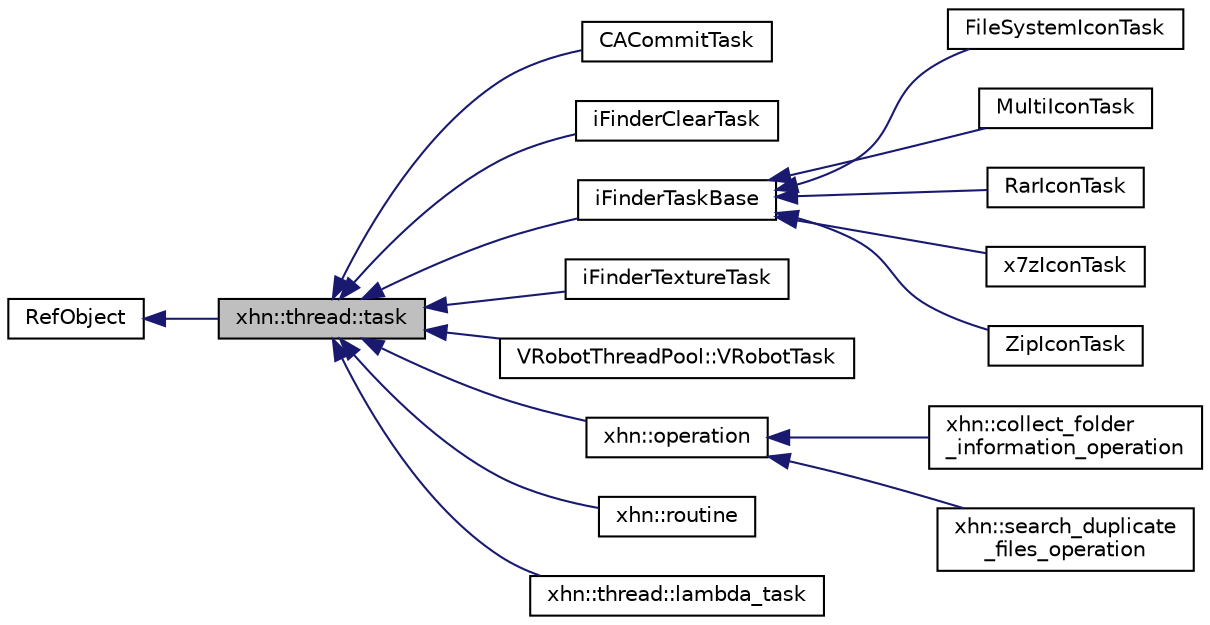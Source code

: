 digraph "xhn::thread::task"
{
  edge [fontname="Helvetica",fontsize="10",labelfontname="Helvetica",labelfontsize="10"];
  node [fontname="Helvetica",fontsize="10",shape=record];
  rankdir="LR";
  Node1 [label="xhn::thread::task",height=0.2,width=0.4,color="black", fillcolor="grey75", style="filled", fontcolor="black"];
  Node2 -> Node1 [dir="back",color="midnightblue",fontsize="10",style="solid",fontname="Helvetica"];
  Node2 [label="RefObject",height=0.2,width=0.4,color="black", fillcolor="white", style="filled",URL="$class_ref_object.html"];
  Node1 -> Node3 [dir="back",color="midnightblue",fontsize="10",style="solid",fontname="Helvetica"];
  Node3 [label="CACommitTask",height=0.2,width=0.4,color="black", fillcolor="white", style="filled",URL="$class_c_a_commit_task.html"];
  Node1 -> Node4 [dir="back",color="midnightblue",fontsize="10",style="solid",fontname="Helvetica"];
  Node4 [label="iFinderClearTask",height=0.2,width=0.4,color="black", fillcolor="white", style="filled",URL="$classi_finder_clear_task.html"];
  Node1 -> Node5 [dir="back",color="midnightblue",fontsize="10",style="solid",fontname="Helvetica"];
  Node5 [label="iFinderTaskBase",height=0.2,width=0.4,color="black", fillcolor="white", style="filled",URL="$classi_finder_task_base.html"];
  Node5 -> Node6 [dir="back",color="midnightblue",fontsize="10",style="solid",fontname="Helvetica"];
  Node6 [label="FileSystemIconTask",height=0.2,width=0.4,color="black", fillcolor="white", style="filled",URL="$class_file_system_icon_task.html"];
  Node5 -> Node7 [dir="back",color="midnightblue",fontsize="10",style="solid",fontname="Helvetica"];
  Node7 [label="MultiIconTask",height=0.2,width=0.4,color="black", fillcolor="white", style="filled",URL="$class_multi_icon_task.html"];
  Node5 -> Node8 [dir="back",color="midnightblue",fontsize="10",style="solid",fontname="Helvetica"];
  Node8 [label="RarIconTask",height=0.2,width=0.4,color="black", fillcolor="white", style="filled",URL="$class_rar_icon_task.html"];
  Node5 -> Node9 [dir="back",color="midnightblue",fontsize="10",style="solid",fontname="Helvetica"];
  Node9 [label="x7zIconTask",height=0.2,width=0.4,color="black", fillcolor="white", style="filled",URL="$classx7z_icon_task.html"];
  Node5 -> Node10 [dir="back",color="midnightblue",fontsize="10",style="solid",fontname="Helvetica"];
  Node10 [label="ZipIconTask",height=0.2,width=0.4,color="black", fillcolor="white", style="filled",URL="$class_zip_icon_task.html"];
  Node1 -> Node11 [dir="back",color="midnightblue",fontsize="10",style="solid",fontname="Helvetica"];
  Node11 [label="iFinderTextureTask",height=0.2,width=0.4,color="black", fillcolor="white", style="filled",URL="$classi_finder_texture_task.html"];
  Node1 -> Node12 [dir="back",color="midnightblue",fontsize="10",style="solid",fontname="Helvetica"];
  Node12 [label="VRobotThreadPool::VRobotTask",height=0.2,width=0.4,color="black", fillcolor="white", style="filled",URL="$class_v_robot_thread_pool_1_1_v_robot_task.html"];
  Node1 -> Node13 [dir="back",color="midnightblue",fontsize="10",style="solid",fontname="Helvetica"];
  Node13 [label="xhn::operation",height=0.2,width=0.4,color="black", fillcolor="white", style="filled",URL="$classxhn_1_1operation.html"];
  Node13 -> Node14 [dir="back",color="midnightblue",fontsize="10",style="solid",fontname="Helvetica"];
  Node14 [label="xhn::collect_folder\l_information_operation",height=0.2,width=0.4,color="black", fillcolor="white", style="filled",URL="$classxhn_1_1collect__folder__information__operation.html",tooltip="collect_folder_information_operation "];
  Node13 -> Node15 [dir="back",color="midnightblue",fontsize="10",style="solid",fontname="Helvetica"];
  Node15 [label="xhn::search_duplicate\l_files_operation",height=0.2,width=0.4,color="black", fillcolor="white", style="filled",URL="$classxhn_1_1search__duplicate__files__operation.html"];
  Node1 -> Node16 [dir="back",color="midnightblue",fontsize="10",style="solid",fontname="Helvetica"];
  Node16 [label="xhn::routine",height=0.2,width=0.4,color="black", fillcolor="white", style="filled",URL="$classxhn_1_1routine.html",tooltip="routine "];
  Node1 -> Node17 [dir="back",color="midnightblue",fontsize="10",style="solid",fontname="Helvetica"];
  Node17 [label="xhn::thread::lambda_task",height=0.2,width=0.4,color="black", fillcolor="white", style="filled",URL="$classxhn_1_1thread_1_1lambda__task.html"];
}
